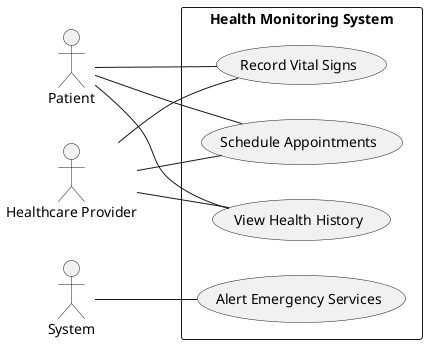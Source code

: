@startuml HealthMonitoringDiagram
left to right direction

actor "Patient" as patient
actor "Healthcare Provider" as provider
actor "System" as system

rectangle "Health Monitoring System" {
  usecase "Record Vital Signs" as recordVitals
  usecase "Schedule Appointments" as scheduleAppointments
  usecase "View Health History" as viewHistory
  usecase "Alert Emergency Services" as alertEmergency

  patient -- recordVitals
  patient -- scheduleAppointments
  patient -- viewHistory
  system -- alertEmergency
  provider -- recordVitals
  provider -- scheduleAppointments
  provider -- viewHistory
}
@enduml
